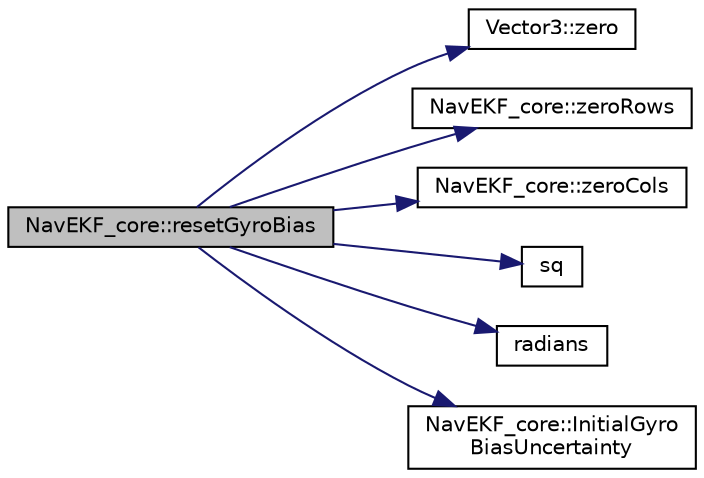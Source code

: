 digraph "NavEKF_core::resetGyroBias"
{
 // INTERACTIVE_SVG=YES
  edge [fontname="Helvetica",fontsize="10",labelfontname="Helvetica",labelfontsize="10"];
  node [fontname="Helvetica",fontsize="10",shape=record];
  rankdir="LR";
  Node1 [label="NavEKF_core::resetGyroBias",height=0.2,width=0.4,color="black", fillcolor="grey75", style="filled", fontcolor="black"];
  Node1 -> Node2 [color="midnightblue",fontsize="10",style="solid",fontname="Helvetica"];
  Node2 [label="Vector3::zero",height=0.2,width=0.4,color="black", fillcolor="white", style="filled",URL="$classVector3.html#adf1769d5ee5df2f8585df2f540fa5efe"];
  Node1 -> Node3 [color="midnightblue",fontsize="10",style="solid",fontname="Helvetica"];
  Node3 [label="NavEKF_core::zeroRows",height=0.2,width=0.4,color="black", fillcolor="white", style="filled",URL="$classNavEKF__core.html#a35410997a24f5f387a2c16f93c081fc4"];
  Node1 -> Node4 [color="midnightblue",fontsize="10",style="solid",fontname="Helvetica"];
  Node4 [label="NavEKF_core::zeroCols",height=0.2,width=0.4,color="black", fillcolor="white", style="filled",URL="$classNavEKF__core.html#a43f5c7aed6e8ba7056ad47827b720741"];
  Node1 -> Node5 [color="midnightblue",fontsize="10",style="solid",fontname="Helvetica"];
  Node5 [label="sq",height=0.2,width=0.4,color="black", fillcolor="white", style="filled",URL="$AP__Math_8h.html#a00f57739f8671cb41eae08a51b7cbf7c"];
  Node1 -> Node6 [color="midnightblue",fontsize="10",style="solid",fontname="Helvetica"];
  Node6 [label="radians",height=0.2,width=0.4,color="black", fillcolor="white", style="filled",URL="$AP__Math_8h.html#a75b14352ec1c95a8276af9a0813cfdc3"];
  Node1 -> Node7 [color="midnightblue",fontsize="10",style="solid",fontname="Helvetica"];
  Node7 [label="NavEKF_core::InitialGyro\lBiasUncertainty",height=0.2,width=0.4,color="black", fillcolor="white", style="filled",URL="$classNavEKF__core.html#a4bcd3f6cee78d001dcf214dba8d319cf"];
}
